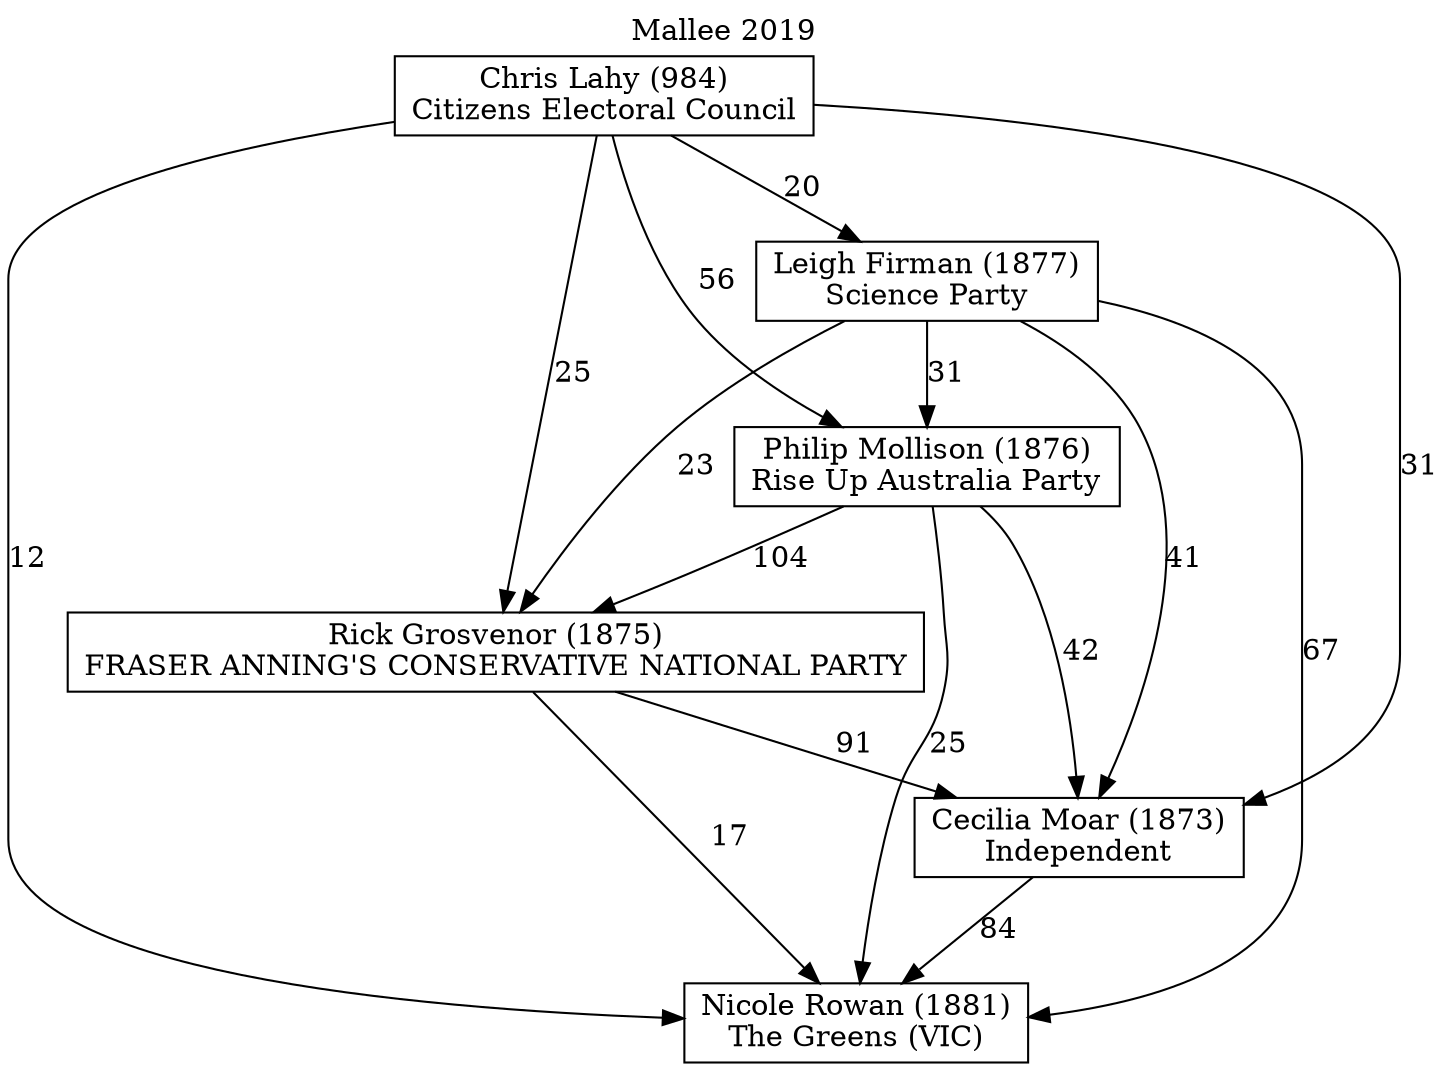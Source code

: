 // House preference flow
digraph "Nicole Rowan (1881)_Mallee_2019" {
	graph [label="Mallee 2019" labelloc=t mclimit=10]
	node [shape=box]
	"Nicole Rowan (1881)" [label="Nicole Rowan (1881)
The Greens (VIC)"]
	"Cecilia Moar (1873)" [label="Cecilia Moar (1873)
Independent"]
	"Rick Grosvenor (1875)" [label="Rick Grosvenor (1875)
FRASER ANNING'S CONSERVATIVE NATIONAL PARTY"]
	"Philip Mollison (1876)" [label="Philip Mollison (1876)
Rise Up Australia Party"]
	"Leigh Firman (1877)" [label="Leigh Firman (1877)
Science Party"]
	"Chris Lahy (984)" [label="Chris Lahy (984)
Citizens Electoral Council"]
	"Nicole Rowan (1881)" [label="Nicole Rowan (1881)
The Greens (VIC)"]
	"Rick Grosvenor (1875)" [label="Rick Grosvenor (1875)
FRASER ANNING'S CONSERVATIVE NATIONAL PARTY"]
	"Philip Mollison (1876)" [label="Philip Mollison (1876)
Rise Up Australia Party"]
	"Leigh Firman (1877)" [label="Leigh Firman (1877)
Science Party"]
	"Chris Lahy (984)" [label="Chris Lahy (984)
Citizens Electoral Council"]
	"Nicole Rowan (1881)" [label="Nicole Rowan (1881)
The Greens (VIC)"]
	"Philip Mollison (1876)" [label="Philip Mollison (1876)
Rise Up Australia Party"]
	"Leigh Firman (1877)" [label="Leigh Firman (1877)
Science Party"]
	"Chris Lahy (984)" [label="Chris Lahy (984)
Citizens Electoral Council"]
	"Nicole Rowan (1881)" [label="Nicole Rowan (1881)
The Greens (VIC)"]
	"Leigh Firman (1877)" [label="Leigh Firman (1877)
Science Party"]
	"Chris Lahy (984)" [label="Chris Lahy (984)
Citizens Electoral Council"]
	"Nicole Rowan (1881)" [label="Nicole Rowan (1881)
The Greens (VIC)"]
	"Chris Lahy (984)" [label="Chris Lahy (984)
Citizens Electoral Council"]
	"Chris Lahy (984)" [label="Chris Lahy (984)
Citizens Electoral Council"]
	"Leigh Firman (1877)" [label="Leigh Firman (1877)
Science Party"]
	"Chris Lahy (984)" [label="Chris Lahy (984)
Citizens Electoral Council"]
	"Chris Lahy (984)" [label="Chris Lahy (984)
Citizens Electoral Council"]
	"Philip Mollison (1876)" [label="Philip Mollison (1876)
Rise Up Australia Party"]
	"Leigh Firman (1877)" [label="Leigh Firman (1877)
Science Party"]
	"Chris Lahy (984)" [label="Chris Lahy (984)
Citizens Electoral Council"]
	"Philip Mollison (1876)" [label="Philip Mollison (1876)
Rise Up Australia Party"]
	"Chris Lahy (984)" [label="Chris Lahy (984)
Citizens Electoral Council"]
	"Chris Lahy (984)" [label="Chris Lahy (984)
Citizens Electoral Council"]
	"Leigh Firman (1877)" [label="Leigh Firman (1877)
Science Party"]
	"Chris Lahy (984)" [label="Chris Lahy (984)
Citizens Electoral Council"]
	"Chris Lahy (984)" [label="Chris Lahy (984)
Citizens Electoral Council"]
	"Rick Grosvenor (1875)" [label="Rick Grosvenor (1875)
FRASER ANNING'S CONSERVATIVE NATIONAL PARTY"]
	"Philip Mollison (1876)" [label="Philip Mollison (1876)
Rise Up Australia Party"]
	"Leigh Firman (1877)" [label="Leigh Firman (1877)
Science Party"]
	"Chris Lahy (984)" [label="Chris Lahy (984)
Citizens Electoral Council"]
	"Rick Grosvenor (1875)" [label="Rick Grosvenor (1875)
FRASER ANNING'S CONSERVATIVE NATIONAL PARTY"]
	"Leigh Firman (1877)" [label="Leigh Firman (1877)
Science Party"]
	"Chris Lahy (984)" [label="Chris Lahy (984)
Citizens Electoral Council"]
	"Rick Grosvenor (1875)" [label="Rick Grosvenor (1875)
FRASER ANNING'S CONSERVATIVE NATIONAL PARTY"]
	"Chris Lahy (984)" [label="Chris Lahy (984)
Citizens Electoral Council"]
	"Chris Lahy (984)" [label="Chris Lahy (984)
Citizens Electoral Council"]
	"Leigh Firman (1877)" [label="Leigh Firman (1877)
Science Party"]
	"Chris Lahy (984)" [label="Chris Lahy (984)
Citizens Electoral Council"]
	"Chris Lahy (984)" [label="Chris Lahy (984)
Citizens Electoral Council"]
	"Philip Mollison (1876)" [label="Philip Mollison (1876)
Rise Up Australia Party"]
	"Leigh Firman (1877)" [label="Leigh Firman (1877)
Science Party"]
	"Chris Lahy (984)" [label="Chris Lahy (984)
Citizens Electoral Council"]
	"Philip Mollison (1876)" [label="Philip Mollison (1876)
Rise Up Australia Party"]
	"Chris Lahy (984)" [label="Chris Lahy (984)
Citizens Electoral Council"]
	"Chris Lahy (984)" [label="Chris Lahy (984)
Citizens Electoral Council"]
	"Leigh Firman (1877)" [label="Leigh Firman (1877)
Science Party"]
	"Chris Lahy (984)" [label="Chris Lahy (984)
Citizens Electoral Council"]
	"Chris Lahy (984)" [label="Chris Lahy (984)
Citizens Electoral Council"]
	"Cecilia Moar (1873)" [label="Cecilia Moar (1873)
Independent"]
	"Rick Grosvenor (1875)" [label="Rick Grosvenor (1875)
FRASER ANNING'S CONSERVATIVE NATIONAL PARTY"]
	"Philip Mollison (1876)" [label="Philip Mollison (1876)
Rise Up Australia Party"]
	"Leigh Firman (1877)" [label="Leigh Firman (1877)
Science Party"]
	"Chris Lahy (984)" [label="Chris Lahy (984)
Citizens Electoral Council"]
	"Cecilia Moar (1873)" [label="Cecilia Moar (1873)
Independent"]
	"Philip Mollison (1876)" [label="Philip Mollison (1876)
Rise Up Australia Party"]
	"Leigh Firman (1877)" [label="Leigh Firman (1877)
Science Party"]
	"Chris Lahy (984)" [label="Chris Lahy (984)
Citizens Electoral Council"]
	"Cecilia Moar (1873)" [label="Cecilia Moar (1873)
Independent"]
	"Leigh Firman (1877)" [label="Leigh Firman (1877)
Science Party"]
	"Chris Lahy (984)" [label="Chris Lahy (984)
Citizens Electoral Council"]
	"Cecilia Moar (1873)" [label="Cecilia Moar (1873)
Independent"]
	"Chris Lahy (984)" [label="Chris Lahy (984)
Citizens Electoral Council"]
	"Chris Lahy (984)" [label="Chris Lahy (984)
Citizens Electoral Council"]
	"Leigh Firman (1877)" [label="Leigh Firman (1877)
Science Party"]
	"Chris Lahy (984)" [label="Chris Lahy (984)
Citizens Electoral Council"]
	"Chris Lahy (984)" [label="Chris Lahy (984)
Citizens Electoral Council"]
	"Philip Mollison (1876)" [label="Philip Mollison (1876)
Rise Up Australia Party"]
	"Leigh Firman (1877)" [label="Leigh Firman (1877)
Science Party"]
	"Chris Lahy (984)" [label="Chris Lahy (984)
Citizens Electoral Council"]
	"Philip Mollison (1876)" [label="Philip Mollison (1876)
Rise Up Australia Party"]
	"Chris Lahy (984)" [label="Chris Lahy (984)
Citizens Electoral Council"]
	"Chris Lahy (984)" [label="Chris Lahy (984)
Citizens Electoral Council"]
	"Leigh Firman (1877)" [label="Leigh Firman (1877)
Science Party"]
	"Chris Lahy (984)" [label="Chris Lahy (984)
Citizens Electoral Council"]
	"Chris Lahy (984)" [label="Chris Lahy (984)
Citizens Electoral Council"]
	"Rick Grosvenor (1875)" [label="Rick Grosvenor (1875)
FRASER ANNING'S CONSERVATIVE NATIONAL PARTY"]
	"Philip Mollison (1876)" [label="Philip Mollison (1876)
Rise Up Australia Party"]
	"Leigh Firman (1877)" [label="Leigh Firman (1877)
Science Party"]
	"Chris Lahy (984)" [label="Chris Lahy (984)
Citizens Electoral Council"]
	"Rick Grosvenor (1875)" [label="Rick Grosvenor (1875)
FRASER ANNING'S CONSERVATIVE NATIONAL PARTY"]
	"Leigh Firman (1877)" [label="Leigh Firman (1877)
Science Party"]
	"Chris Lahy (984)" [label="Chris Lahy (984)
Citizens Electoral Council"]
	"Rick Grosvenor (1875)" [label="Rick Grosvenor (1875)
FRASER ANNING'S CONSERVATIVE NATIONAL PARTY"]
	"Chris Lahy (984)" [label="Chris Lahy (984)
Citizens Electoral Council"]
	"Chris Lahy (984)" [label="Chris Lahy (984)
Citizens Electoral Council"]
	"Leigh Firman (1877)" [label="Leigh Firman (1877)
Science Party"]
	"Chris Lahy (984)" [label="Chris Lahy (984)
Citizens Electoral Council"]
	"Chris Lahy (984)" [label="Chris Lahy (984)
Citizens Electoral Council"]
	"Philip Mollison (1876)" [label="Philip Mollison (1876)
Rise Up Australia Party"]
	"Leigh Firman (1877)" [label="Leigh Firman (1877)
Science Party"]
	"Chris Lahy (984)" [label="Chris Lahy (984)
Citizens Electoral Council"]
	"Philip Mollison (1876)" [label="Philip Mollison (1876)
Rise Up Australia Party"]
	"Chris Lahy (984)" [label="Chris Lahy (984)
Citizens Electoral Council"]
	"Chris Lahy (984)" [label="Chris Lahy (984)
Citizens Electoral Council"]
	"Leigh Firman (1877)" [label="Leigh Firman (1877)
Science Party"]
	"Chris Lahy (984)" [label="Chris Lahy (984)
Citizens Electoral Council"]
	"Chris Lahy (984)" [label="Chris Lahy (984)
Citizens Electoral Council"]
	"Cecilia Moar (1873)" -> "Nicole Rowan (1881)" [label=84]
	"Rick Grosvenor (1875)" -> "Cecilia Moar (1873)" [label=91]
	"Philip Mollison (1876)" -> "Rick Grosvenor (1875)" [label=104]
	"Leigh Firman (1877)" -> "Philip Mollison (1876)" [label=31]
	"Chris Lahy (984)" -> "Leigh Firman (1877)" [label=20]
	"Rick Grosvenor (1875)" -> "Nicole Rowan (1881)" [label=17]
	"Philip Mollison (1876)" -> "Nicole Rowan (1881)" [label=25]
	"Leigh Firman (1877)" -> "Nicole Rowan (1881)" [label=67]
	"Chris Lahy (984)" -> "Nicole Rowan (1881)" [label=12]
	"Chris Lahy (984)" -> "Philip Mollison (1876)" [label=56]
	"Leigh Firman (1877)" -> "Rick Grosvenor (1875)" [label=23]
	"Chris Lahy (984)" -> "Rick Grosvenor (1875)" [label=25]
	"Philip Mollison (1876)" -> "Cecilia Moar (1873)" [label=42]
	"Leigh Firman (1877)" -> "Cecilia Moar (1873)" [label=41]
	"Chris Lahy (984)" -> "Cecilia Moar (1873)" [label=31]
}
